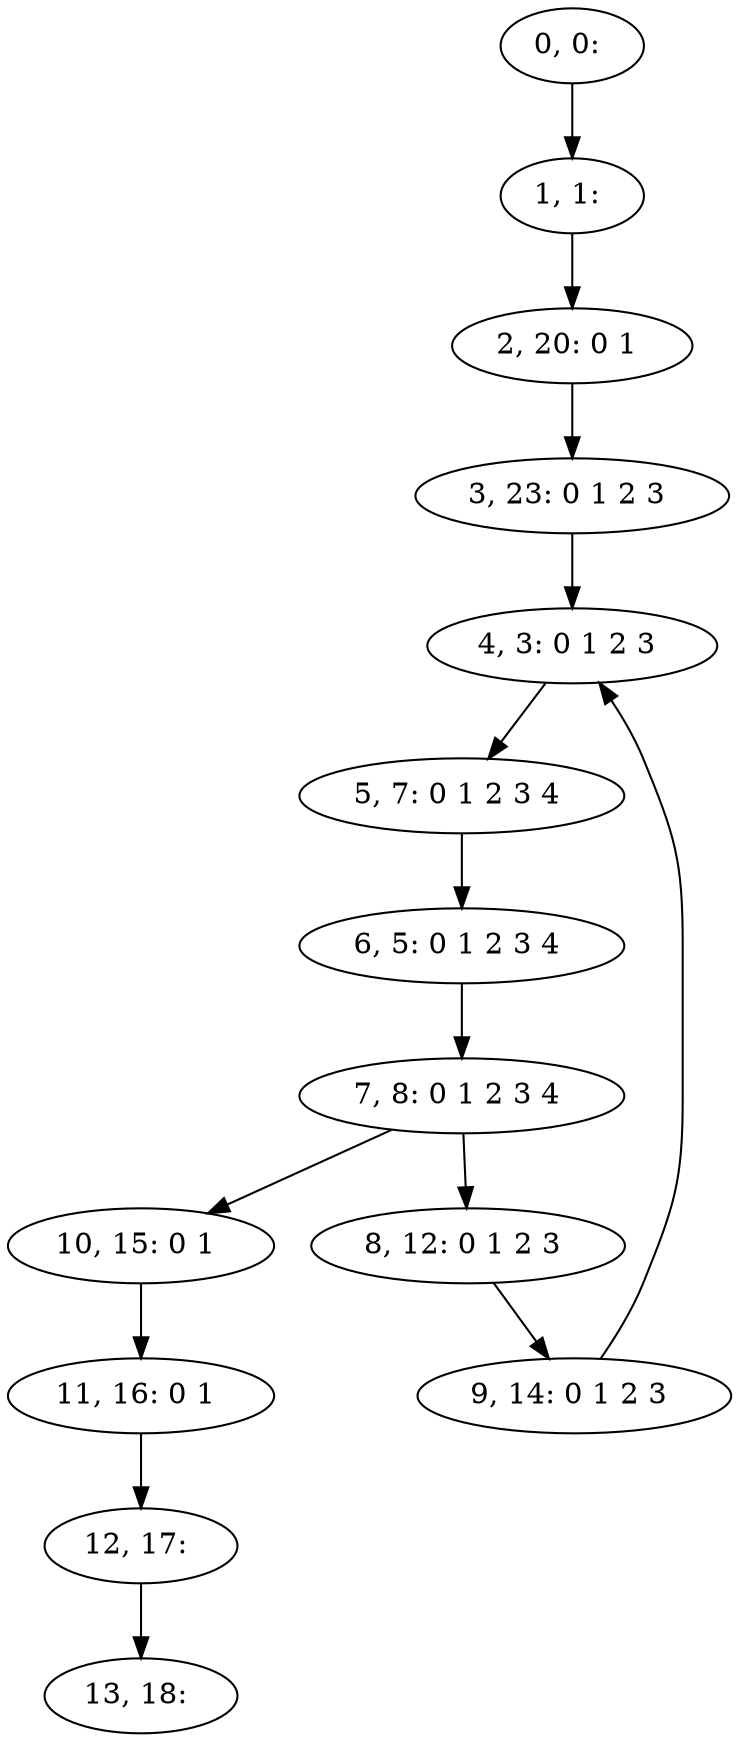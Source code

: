 digraph G {
0[label="0, 0: "];
1[label="1, 1: "];
2[label="2, 20: 0 1 "];
3[label="3, 23: 0 1 2 3 "];
4[label="4, 3: 0 1 2 3 "];
5[label="5, 7: 0 1 2 3 4 "];
6[label="6, 5: 0 1 2 3 4 "];
7[label="7, 8: 0 1 2 3 4 "];
8[label="8, 12: 0 1 2 3 "];
9[label="9, 14: 0 1 2 3 "];
10[label="10, 15: 0 1 "];
11[label="11, 16: 0 1 "];
12[label="12, 17: "];
13[label="13, 18: "];
0->1 ;
1->2 ;
2->3 ;
3->4 ;
4->5 ;
5->6 ;
6->7 ;
7->8 ;
7->10 ;
8->9 ;
9->4 ;
10->11 ;
11->12 ;
12->13 ;
}
